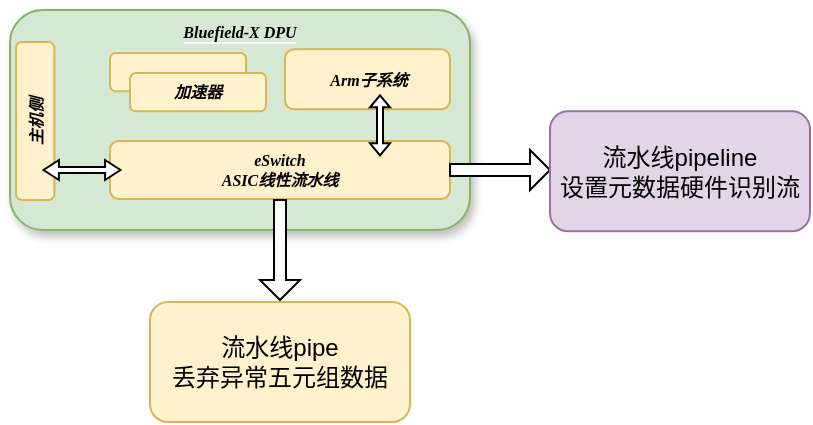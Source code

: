 <mxfile version="22.0.8" type="github">
  <diagram name="第 1 页" id="r4QmuIkt1M2tzLP9n4CH">
    <mxGraphModel dx="842" dy="508" grid="1" gridSize="10" guides="1" tooltips="1" connect="1" arrows="1" fold="1" page="1" pageScale="1" pageWidth="827" pageHeight="1169" math="0" shadow="0">
      <root>
        <mxCell id="0" />
        <mxCell id="1" parent="0" />
        <mxCell id="Lg4Z6j4XolRpocaOgxEr-4" value="&lt;span style=&quot;background-color: rgb(213, 232, 212); font-size: 8px;&quot;&gt;Bluefield-X DPU&lt;/span&gt;" style="rounded=1;whiteSpace=wrap;html=1;fontStyle=3;fontFamily=Times New Roman;labelBackgroundColor=default;labelBorderColor=none;verticalAlign=top;fillColor=#d5e8d4;strokeColor=#82b366;shadow=1;fontSize=8;container=0;" vertex="1" parent="1">
          <mxGeometry x="170" y="200" width="230.0" height="110.0" as="geometry" />
        </mxCell>
        <mxCell id="Lg4Z6j4XolRpocaOgxEr-5" value="&lt;font style=&quot;font-size: 8px;&quot;&gt;&lt;span style=&quot;font-size: 8px;&quot;&gt;&lt;span style=&quot;font-size: 8px;&quot;&gt;主机侧&lt;br style=&quot;font-size: 8px;&quot;&gt;&lt;/span&gt;&lt;/span&gt;&lt;/font&gt;" style="rounded=1;html=1;fillColor=#fff2cc;strokeColor=#d6b656;direction=west;fontStyle=3;verticalAlign=middle;horizontal=0;whiteSpace=wrap;fontSize=8;fontFamily=Times New Roman;container=0;" vertex="1" parent="1">
          <mxGeometry x="173" y="216" width="19.17" height="79" as="geometry" />
        </mxCell>
        <mxCell id="Lg4Z6j4XolRpocaOgxEr-6" value="&lt;font style=&quot;font-size: 8px;&quot;&gt;eSwitch&lt;br&gt;&lt;span style=&quot;font-size: 8px;&quot;&gt;&lt;span style=&quot;font-size: 8px;&quot;&gt;ASIC线性流水线&lt;br style=&quot;font-size: 8px;&quot;&gt;&lt;/span&gt;&lt;/span&gt;&lt;/font&gt;" style="rounded=1;html=1;fillColor=#fff2cc;strokeColor=#d6b656;direction=north;fontStyle=3;verticalAlign=middle;horizontal=1;whiteSpace=wrap;fontSize=8;fontFamily=Times New Roman;container=0;" vertex="1" parent="1">
          <mxGeometry x="220" y="265.5" width="170" height="29" as="geometry" />
        </mxCell>
        <mxCell id="Lg4Z6j4XolRpocaOgxEr-7" value="&lt;font style=&quot;font-size: 8px;&quot;&gt;&lt;span style=&quot;font-size: 8px;&quot;&gt;&lt;span style=&quot;font-size: 8px;&quot;&gt;Arm子系统&lt;br style=&quot;font-size: 8px;&quot;&gt;&lt;/span&gt;&lt;/span&gt;&lt;/font&gt;" style="rounded=1;html=1;fillColor=#fff2cc;strokeColor=#d6b656;direction=north;fontStyle=3;verticalAlign=middle;horizontal=1;whiteSpace=wrap;fontSize=8;fontFamily=Times New Roman;container=0;" vertex="1" parent="1">
          <mxGeometry x="307.5" y="219.66" width="82.5" height="30" as="geometry" />
        </mxCell>
        <mxCell id="Lg4Z6j4XolRpocaOgxEr-8" value="&lt;font style=&quot;font-size: 8px;&quot;&gt;&lt;span style=&quot;font-size: 8px;&quot;&gt;&lt;span style=&quot;font-size: 8px;&quot;&gt;&lt;br style=&quot;font-size: 8px;&quot;&gt;&lt;/span&gt;&lt;/span&gt;&lt;/font&gt;" style="rounded=1;html=1;fillColor=#fff2cc;strokeColor=#d6b656;direction=north;fontStyle=3;verticalAlign=middle;horizontal=1;whiteSpace=wrap;fontSize=8;fontFamily=Times New Roman;container=0;" vertex="1" parent="1">
          <mxGeometry x="220" y="221.5" width="68.05" height="19.17" as="geometry" />
        </mxCell>
        <mxCell id="Lg4Z6j4XolRpocaOgxEr-9" value="&lt;font style=&quot;font-size: 8px;&quot;&gt;&lt;span style=&quot;font-size: 8px;&quot;&gt;&lt;span style=&quot;font-size: 8px;&quot;&gt;加速器&lt;br style=&quot;font-size: 8px;&quot;&gt;&lt;/span&gt;&lt;/span&gt;&lt;/font&gt;" style="rounded=1;html=1;fillColor=#fff2cc;strokeColor=#d6b656;direction=north;fontStyle=3;verticalAlign=middle;horizontal=1;whiteSpace=wrap;fontSize=8;fontFamily=Times New Roman;container=0;" vertex="1" parent="1">
          <mxGeometry x="230" y="231.5" width="68.05" height="19.17" as="geometry" />
        </mxCell>
        <mxCell id="Lg4Z6j4XolRpocaOgxEr-10" value="" style="shape=doubleArrow;direction=south;whiteSpace=wrap;html=1;fontFamily=Times New Roman;fontStyle=3;container=0;" vertex="1" parent="1">
          <mxGeometry x="350" y="242.67" width="10" height="30" as="geometry" />
        </mxCell>
        <mxCell id="Lg4Z6j4XolRpocaOgxEr-11" value="" style="shape=doubleArrow;direction=south;whiteSpace=wrap;html=1;rotation=90;fontFamily=Times New Roman;fontStyle=3;container=0;" vertex="1" parent="1">
          <mxGeometry x="201" y="260.77" width="10" height="38.47" as="geometry" />
        </mxCell>
        <mxCell id="Lg4Z6j4XolRpocaOgxEr-47" value="" style="shape=singleArrow;whiteSpace=wrap;html=1;" vertex="1" parent="1">
          <mxGeometry x="390" y="270" width="50" height="20" as="geometry" />
        </mxCell>
        <mxCell id="Lg4Z6j4XolRpocaOgxEr-48" value="" style="shape=singleArrow;whiteSpace=wrap;html=1;rotation=90;" vertex="1" parent="1">
          <mxGeometry x="280" y="310" width="50" height="20" as="geometry" />
        </mxCell>
        <mxCell id="Lg4Z6j4XolRpocaOgxEr-50" value="流水线pipe&lt;br&gt;丢弃异常五元组数据" style="rounded=1;whiteSpace=wrap;html=1;fillColor=#fff2cc;strokeColor=#d6b656;" vertex="1" parent="1">
          <mxGeometry x="240" y="346" width="130" height="60" as="geometry" />
        </mxCell>
        <mxCell id="Lg4Z6j4XolRpocaOgxEr-51" value="流水线pipeline&lt;br&gt;设置元数据硬件识别流" style="rounded=1;whiteSpace=wrap;html=1;fillColor=#e1d5e7;strokeColor=#9673a6;" vertex="1" parent="1">
          <mxGeometry x="440" y="250.67" width="130" height="60" as="geometry" />
        </mxCell>
      </root>
    </mxGraphModel>
  </diagram>
</mxfile>
